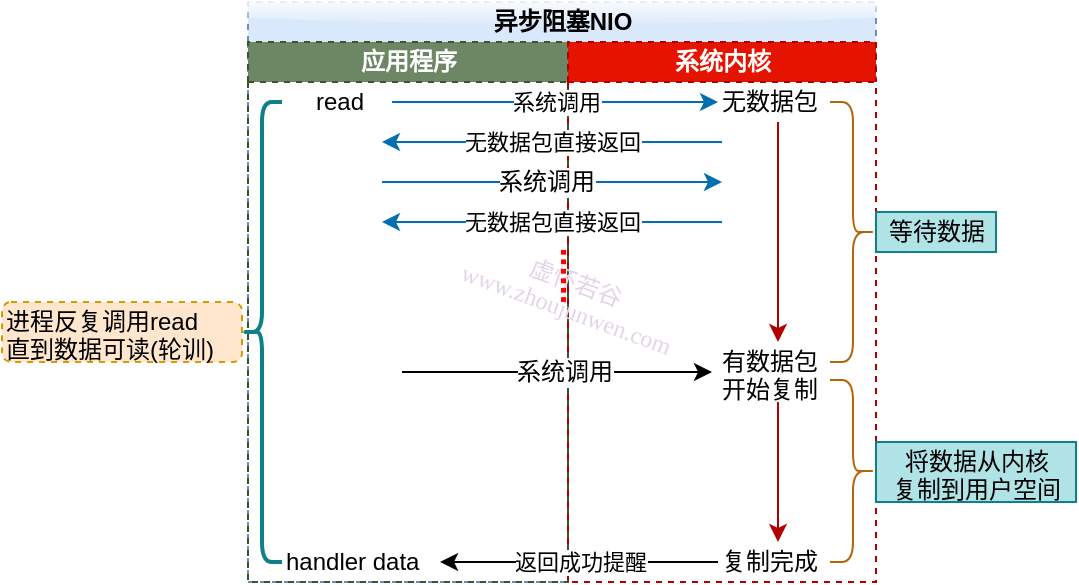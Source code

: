 <mxfile version="12.2.0" type="github" pages="1">
  <diagram id="9QbH1DylS_teai1tL2tP" name="第 1 页">
    <mxGraphModel dx="1412" dy="932" grid="1" gridSize="10" guides="1" tooltips="1" connect="1" arrows="1" fold="1" page="1" pageScale="1" pageWidth="827" pageHeight="1169" math="0" shadow="0">
      <root>
        <mxCell id="0"/>
        <mxCell id="1" parent="0"/>
        <mxCell id="fjeq-HJz7IMqP5h-bvKr-1" value="异步阻塞NIO" style="swimlane;html=1;childLayout=stackLayout;resizeParent=1;resizeParentMax=0;startSize=20;fillColor=#dae8fc;strokeColor=#6c8ebf;rounded=0;swimlaneLine=0;glass=1;dashed=1;" vertex="1" parent="1">
          <mxGeometry x="183" y="220" width="314" height="290" as="geometry">
            <mxRectangle x="186" y="220" width="50" height="20" as="alternateBounds"/>
          </mxGeometry>
        </mxCell>
        <mxCell id="fjeq-HJz7IMqP5h-bvKr-2" value="应用程序" style="swimlane;html=1;startSize=20;fillColor=#6d8764;strokeColor=#3A5431;dashed=1;fontColor=#ffffff;" vertex="1" parent="fjeq-HJz7IMqP5h-bvKr-1">
          <mxGeometry y="20" width="160" height="270" as="geometry">
            <mxRectangle y="20" width="20" height="230" as="alternateBounds"/>
          </mxGeometry>
        </mxCell>
        <mxCell id="fjeq-HJz7IMqP5h-bvKr-3" value="handler data" style="text;html=1;resizable=0;points=[];autosize=1;align=left;verticalAlign=top;spacingTop=-4;" vertex="1" parent="fjeq-HJz7IMqP5h-bvKr-2">
          <mxGeometry x="17" y="250" width="80" height="20" as="geometry"/>
        </mxCell>
        <mxCell id="fjeq-HJz7IMqP5h-bvKr-4" value="系统内核" style="swimlane;html=1;startSize=20;fillColor=#e51400;strokeColor=#B20000;dashed=1;fontColor=#ffffff;" vertex="1" parent="fjeq-HJz7IMqP5h-bvKr-1">
          <mxGeometry x="160" y="20" width="154" height="270" as="geometry">
            <mxRectangle x="150" y="20" width="20" height="230" as="alternateBounds"/>
          </mxGeometry>
        </mxCell>
        <mxCell id="fjeq-HJz7IMqP5h-bvKr-5" value="虚怀若谷&lt;br&gt;www.zhoujunwen.com" style="text;html=1;resizable=0;points=[];autosize=1;align=center;verticalAlign=top;spacingTop=-4;fontColor=#E1D5E7;labelBackgroundColor=none;labelBorderColor=none;rounded=0;glass=1;shadow=0;comic=0;fontFamily=Comic Sans MS;rotation=20;" vertex="1" parent="fjeq-HJz7IMqP5h-bvKr-4">
          <mxGeometry x="-63" y="110" width="130" height="30" as="geometry"/>
        </mxCell>
        <mxCell id="fjeq-HJz7IMqP5h-bvKr-6" value="" style="shape=curlyBracket;whiteSpace=wrap;html=1;rounded=1;rotation=180;fillColor=#fad7ac;strokeColor=#b46504;" vertex="1" parent="fjeq-HJz7IMqP5h-bvKr-4">
          <mxGeometry x="131" y="169" width="23" height="91" as="geometry"/>
        </mxCell>
        <mxCell id="fjeq-HJz7IMqP5h-bvKr-7" value="复制完成" style="text;html=1;resizable=0;points=[];autosize=1;align=left;verticalAlign=top;spacingTop=-4;" vertex="1" parent="fjeq-HJz7IMqP5h-bvKr-4">
          <mxGeometry x="75" y="250" width="60" height="20" as="geometry"/>
        </mxCell>
        <mxCell id="fjeq-HJz7IMqP5h-bvKr-8" value="有数据包&lt;br&gt;开始复制" style="text;html=1;resizable=0;points=[];autosize=1;align=left;verticalAlign=top;spacingTop=-4;" vertex="1" parent="fjeq-HJz7IMqP5h-bvKr-4">
          <mxGeometry x="75" y="150" width="60" height="30" as="geometry"/>
        </mxCell>
        <mxCell id="fjeq-HJz7IMqP5h-bvKr-9" style="edgeStyle=orthogonalEdgeStyle;rounded=0;orthogonalLoop=1;jettySize=auto;html=1;fillColor=#e51400;strokeColor=#B20000;" edge="1" parent="fjeq-HJz7IMqP5h-bvKr-4" source="fjeq-HJz7IMqP5h-bvKr-8" target="fjeq-HJz7IMqP5h-bvKr-7">
          <mxGeometry relative="1" as="geometry"/>
        </mxCell>
        <mxCell id="fjeq-HJz7IMqP5h-bvKr-10" value="......" style="text;html=1;align=center;verticalAlign=middle;whiteSpace=wrap;rounded=0;horizontal=0;fontStyle=1;fontSize=17;fontColor=#FF0000;" vertex="1" parent="fjeq-HJz7IMqP5h-bvKr-4">
          <mxGeometry x="-11" y="107" width="10" height="20" as="geometry"/>
        </mxCell>
        <mxCell id="fjeq-HJz7IMqP5h-bvKr-11" value="返回成功提醒" style="edgeStyle=orthogonalEdgeStyle;rounded=0;orthogonalLoop=1;jettySize=auto;html=1;entryX=0.988;entryY=0.5;entryDx=0;entryDy=0;entryPerimeter=0;" edge="1" parent="fjeq-HJz7IMqP5h-bvKr-1" source="fjeq-HJz7IMqP5h-bvKr-7" target="fjeq-HJz7IMqP5h-bvKr-3">
          <mxGeometry relative="1" as="geometry"/>
        </mxCell>
        <mxCell id="fjeq-HJz7IMqP5h-bvKr-12" value="" style="shape=curlyBracket;whiteSpace=wrap;html=1;rounded=1;strokeWidth=2;fillColor=#b0e3e6;strokeColor=#0e8088;" vertex="1" parent="1">
          <mxGeometry x="180" y="270" width="20" height="230" as="geometry"/>
        </mxCell>
        <mxCell id="fjeq-HJz7IMqP5h-bvKr-13" value="系统调用" style="edgeStyle=orthogonalEdgeStyle;rounded=0;orthogonalLoop=1;jettySize=auto;html=1;fillColor=#1ba1e2;strokeColor=#006EAF;" edge="1" parent="1" source="fjeq-HJz7IMqP5h-bvKr-14" target="fjeq-HJz7IMqP5h-bvKr-16">
          <mxGeometry relative="1" as="geometry"/>
        </mxCell>
        <mxCell id="fjeq-HJz7IMqP5h-bvKr-14" value="read" style="text;html=1;resizable=0;points=[];autosize=1;align=left;verticalAlign=top;spacingTop=-4;" vertex="1" parent="1">
          <mxGeometry x="215" y="260" width="40" height="20" as="geometry"/>
        </mxCell>
        <mxCell id="fjeq-HJz7IMqP5h-bvKr-15" style="edgeStyle=orthogonalEdgeStyle;rounded=0;orthogonalLoop=1;jettySize=auto;html=1;fillColor=#e51400;strokeColor=#B20000;" edge="1" parent="1" source="fjeq-HJz7IMqP5h-bvKr-16" target="fjeq-HJz7IMqP5h-bvKr-8">
          <mxGeometry relative="1" as="geometry"/>
        </mxCell>
        <mxCell id="fjeq-HJz7IMqP5h-bvKr-16" value="无数据包" style="text;html=1;resizable=0;points=[];autosize=1;align=left;verticalAlign=top;spacingTop=-4;" vertex="1" parent="1">
          <mxGeometry x="418" y="260" width="60" height="20" as="geometry"/>
        </mxCell>
        <mxCell id="fjeq-HJz7IMqP5h-bvKr-17" value="" style="shape=curlyBracket;whiteSpace=wrap;html=1;rounded=1;rotation=180;fillColor=#fad7ac;strokeColor=#b46504;" vertex="1" parent="1">
          <mxGeometry x="474" y="270" width="23" height="130" as="geometry"/>
        </mxCell>
        <mxCell id="fjeq-HJz7IMqP5h-bvKr-18" value="等待数据" style="text;html=1;resizable=0;points=[];autosize=1;align=center;verticalAlign=top;spacingTop=-4;fillColor=#b0e3e6;strokeColor=#0e8088;" vertex="1" parent="1">
          <mxGeometry x="497" y="325" width="60" height="20" as="geometry"/>
        </mxCell>
        <mxCell id="fjeq-HJz7IMqP5h-bvKr-19" value="将数据从内核&lt;br&gt;复制到用户空间" style="text;html=1;resizable=0;points=[];autosize=1;align=center;verticalAlign=top;spacingTop=-4;fillColor=#b0e3e6;strokeColor=#0e8088;" vertex="1" parent="1">
          <mxGeometry x="497" y="440" width="100" height="30" as="geometry"/>
        </mxCell>
        <mxCell id="fjeq-HJz7IMqP5h-bvKr-20" value="进程反复调用read&lt;br&gt;直到数据可读(轮训)" style="text;html=1;resizable=0;points=[];autosize=1;align=left;verticalAlign=top;spacingTop=-4;fillColor=#ffe6cc;strokeColor=#d79b00;strokeWidth=1;dashed=1;perimeterSpacing=1;rounded=1;" vertex="1" parent="1">
          <mxGeometry x="60" y="370" width="120" height="30" as="geometry"/>
        </mxCell>
        <mxCell id="fjeq-HJz7IMqP5h-bvKr-21" value="无数据包直接返回" style="endArrow=classic;html=1;fillColor=#1ba1e2;strokeColor=#006EAF;" edge="1" parent="1">
          <mxGeometry width="50" height="50" relative="1" as="geometry">
            <mxPoint x="420" y="290" as="sourcePoint"/>
            <mxPoint x="250" y="290" as="targetPoint"/>
          </mxGeometry>
        </mxCell>
        <mxCell id="fjeq-HJz7IMqP5h-bvKr-22" value="" style="endArrow=classic;html=1;fillColor=#1ba1e2;strokeColor=#006EAF;" edge="1" parent="1">
          <mxGeometry width="50" height="50" relative="1" as="geometry">
            <mxPoint x="250" y="310" as="sourcePoint"/>
            <mxPoint x="420" y="310" as="targetPoint"/>
          </mxGeometry>
        </mxCell>
        <mxCell id="fjeq-HJz7IMqP5h-bvKr-23" value="系统调用" style="text;html=1;resizable=0;points=[];align=center;verticalAlign=middle;labelBackgroundColor=#ffffff;" vertex="1" connectable="0" parent="fjeq-HJz7IMqP5h-bvKr-22">
          <mxGeometry x="-0.042" relative="1" as="geometry">
            <mxPoint as="offset"/>
          </mxGeometry>
        </mxCell>
        <mxCell id="fjeq-HJz7IMqP5h-bvKr-24" value="无数据包直接返回" style="endArrow=classic;html=1;fillColor=#1ba1e2;strokeColor=#006EAF;" edge="1" parent="1">
          <mxGeometry width="50" height="50" relative="1" as="geometry">
            <mxPoint x="420" y="330" as="sourcePoint"/>
            <mxPoint x="250" y="330" as="targetPoint"/>
          </mxGeometry>
        </mxCell>
        <mxCell id="fjeq-HJz7IMqP5h-bvKr-25" value="" style="endArrow=classic;html=1;fontSize=17;fontColor=#FF0000;entryX=-0.05;entryY=0.5;entryDx=0;entryDy=0;entryPerimeter=0;" edge="1" parent="1" target="fjeq-HJz7IMqP5h-bvKr-8">
          <mxGeometry width="50" height="50" relative="1" as="geometry">
            <mxPoint x="260" y="405" as="sourcePoint"/>
            <mxPoint x="390" y="430" as="targetPoint"/>
          </mxGeometry>
        </mxCell>
        <mxCell id="fjeq-HJz7IMqP5h-bvKr-26" value="系统调用" style="text;html=1;resizable=0;points=[];align=center;verticalAlign=middle;labelBackgroundColor=#ffffff;fontSize=12;fontColor=#000000;" vertex="1" connectable="0" parent="fjeq-HJz7IMqP5h-bvKr-25">
          <mxGeometry x="0.045" relative="1" as="geometry">
            <mxPoint as="offset"/>
          </mxGeometry>
        </mxCell>
      </root>
    </mxGraphModel>
  </diagram>
</mxfile>
